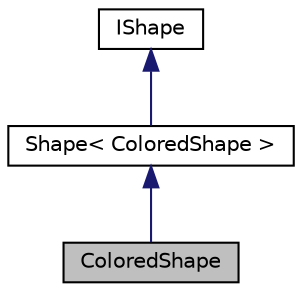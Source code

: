 digraph "ColoredShape"
{
  edge [fontname="Helvetica",fontsize="10",labelfontname="Helvetica",labelfontsize="10"];
  node [fontname="Helvetica",fontsize="10",shape=record];
  Node0 [label="ColoredShape",height=0.2,width=0.4,color="black", fillcolor="grey75", style="filled", fontcolor="black"];
  Node1 -> Node0 [dir="back",color="midnightblue",fontsize="10",style="solid",fontname="Helvetica"];
  Node1 [label="Shape\< ColoredShape \>",height=0.2,width=0.4,color="black", fillcolor="white", style="filled",URL="$classShape.html"];
  Node2 -> Node1 [dir="back",color="midnightblue",fontsize="10",style="solid",fontname="Helvetica"];
  Node2 [label="IShape",height=0.2,width=0.4,color="black", fillcolor="white", style="filled",URL="$classIShape.html"];
}

